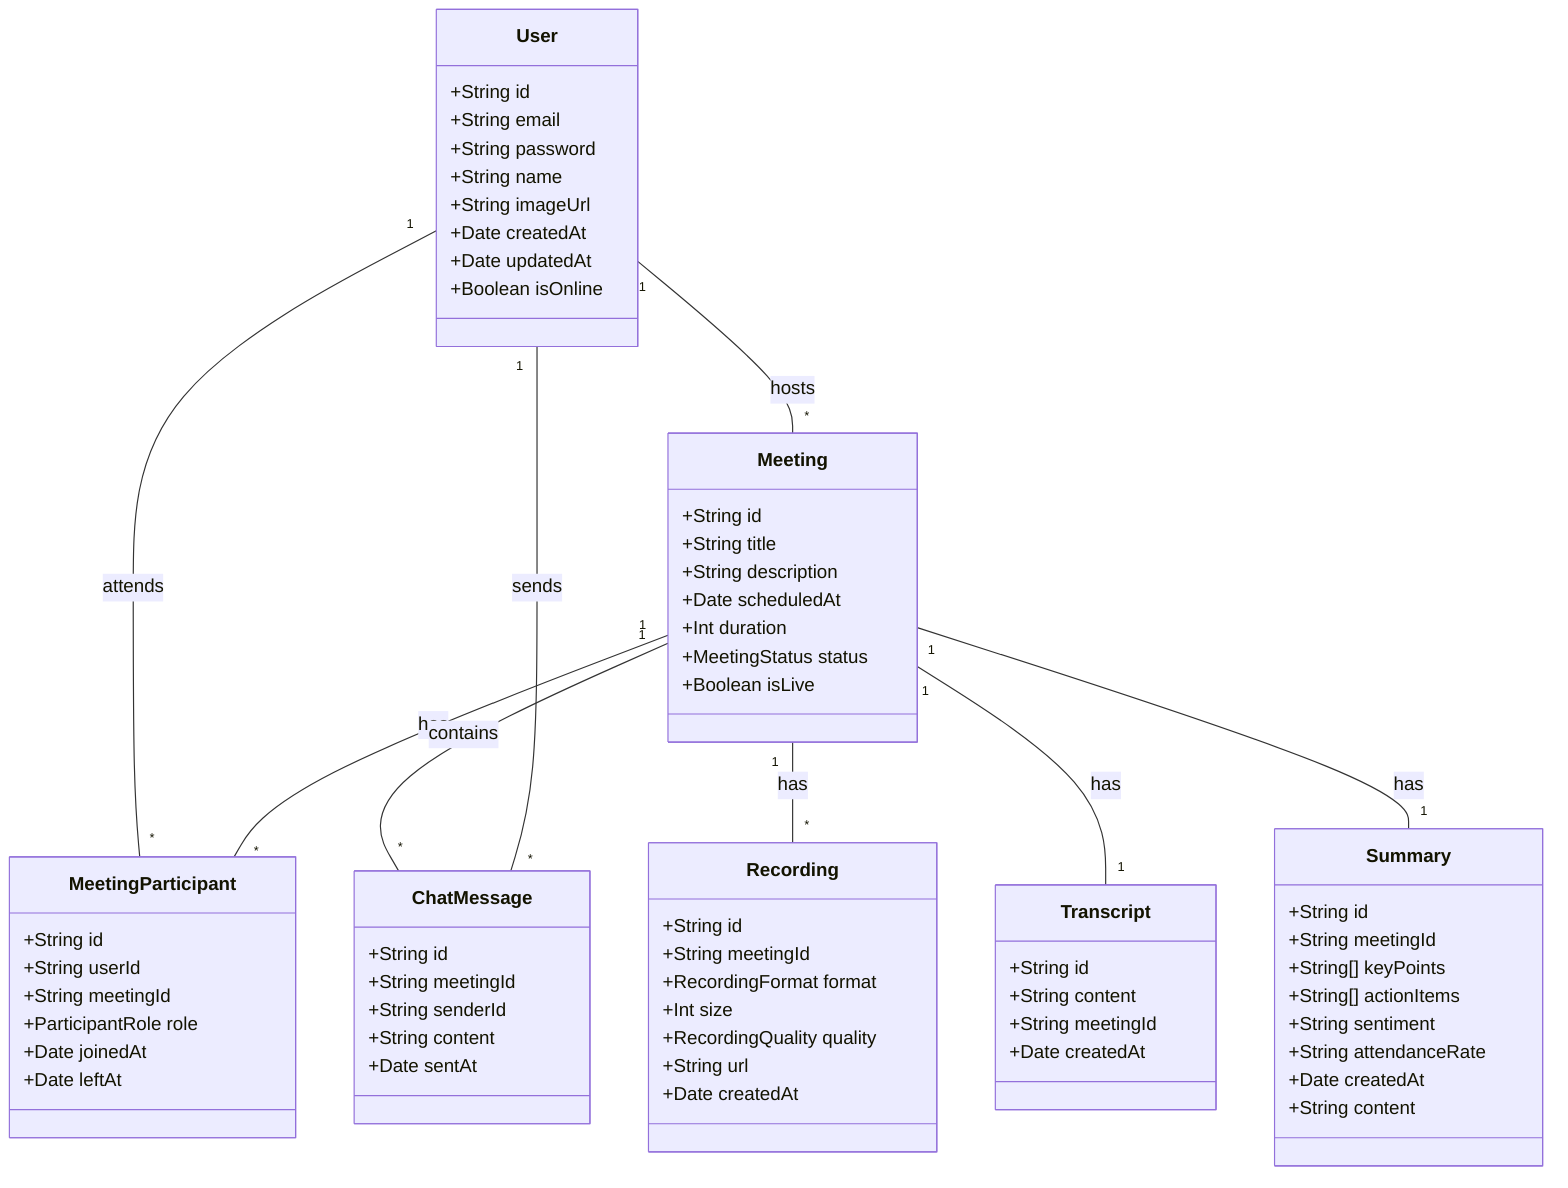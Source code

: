 classDiagram
  class User {
    +String id
    +String email
    +String password
    +String name
    +String imageUrl
    +Date createdAt
    +Date updatedAt
    +Boolean isOnline
  }
  class Meeting {
    +String id
    +String title
    +String description
    +Date scheduledAt
    +Int duration
    +MeetingStatus status
    +Boolean isLive
  }
  class MeetingParticipant {
    +String id
    +String userId
    +String meetingId
    +ParticipantRole role
    +Date joinedAt
    +Date leftAt
  }
  class ChatMessage {
    +String id
    +String meetingId
    +String senderId
    +String content
    +Date sentAt
  }
  class Recording {
    +String id
    +String meetingId
    +RecordingFormat format
    +Int size
    +RecordingQuality quality
    +String url
    +Date createdAt
  }
  class Transcript {
    +String id
    +String content
    +String meetingId
    +Date createdAt
  }
  class Summary {
    +String id
    +String meetingId
    +String[] keyPoints
    +String[] actionItems
    +String sentiment
    +String attendanceRate
    +Date createdAt
    +String content
  }
  User "1" -- "*" Meeting : hosts
  User "1" -- "*" MeetingParticipant : attends
  Meeting "1" -- "*" MeetingParticipant : has
  Meeting "1" -- "*" ChatMessage : contains
  User "1" -- "*" ChatMessage : sends
  Meeting "1" -- "*" Recording : has
  Meeting "1" -- "1" Transcript : has
  Meeting "1" -- "1" Summary : has